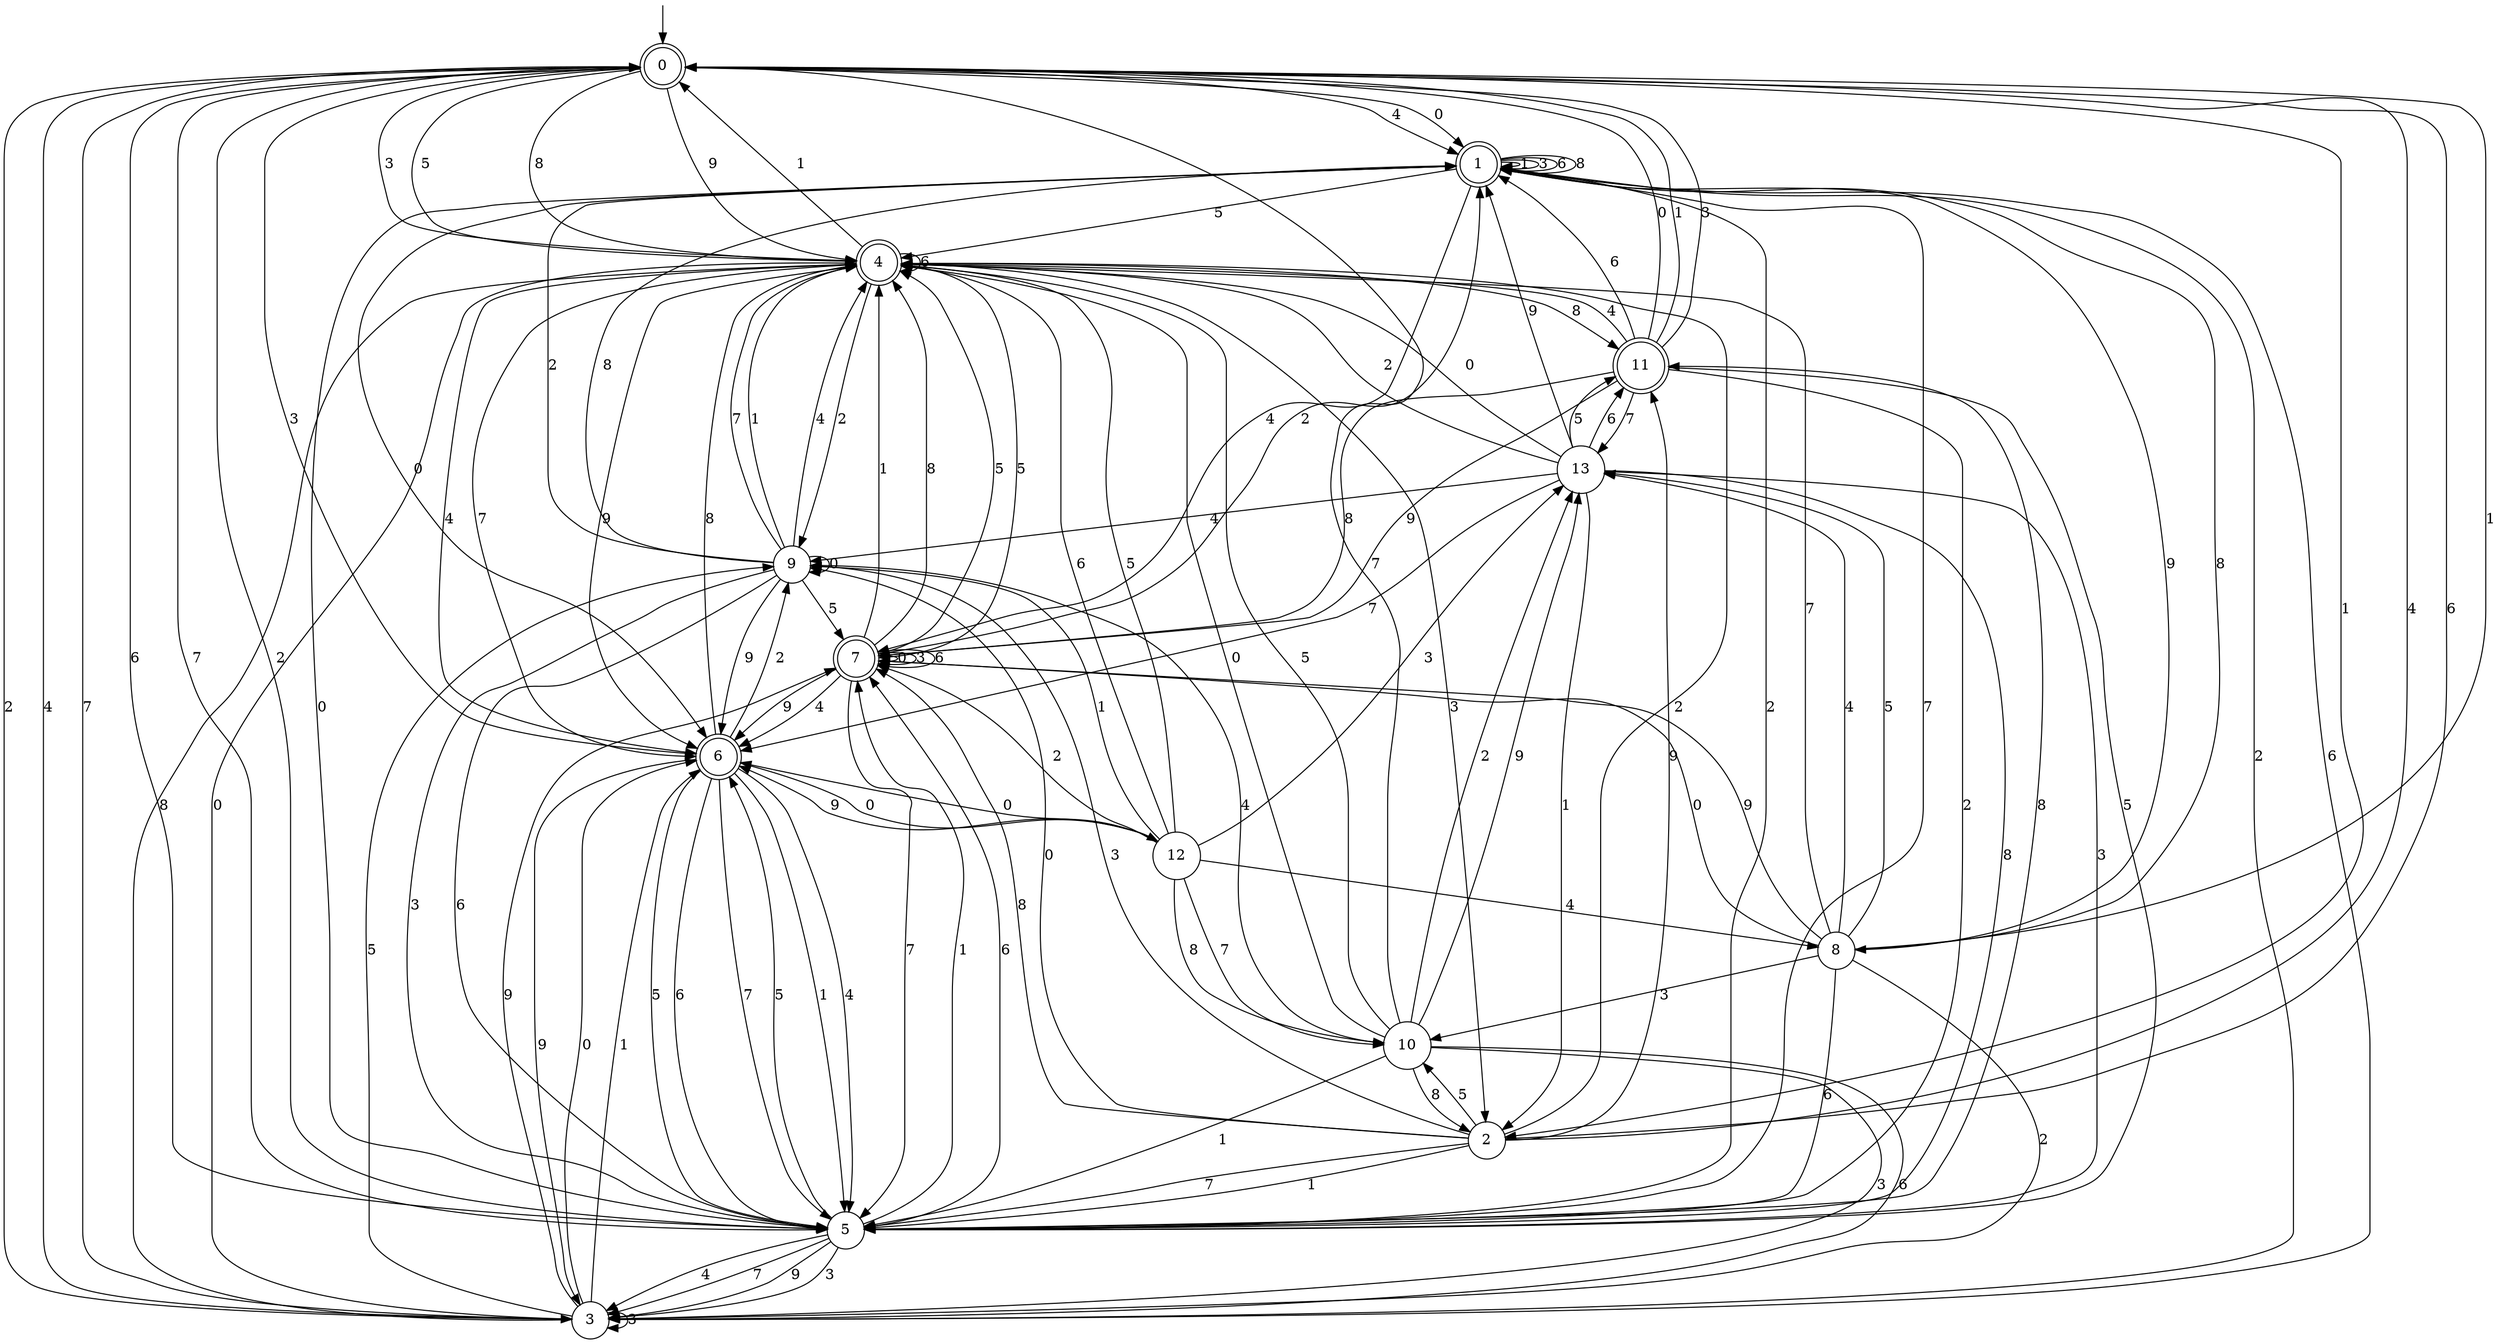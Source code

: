 digraph g {

	s0 [shape="doublecircle" label="0"];
	s1 [shape="doublecircle" label="1"];
	s2 [shape="circle" label="2"];
	s3 [shape="circle" label="3"];
	s4 [shape="doublecircle" label="4"];
	s5 [shape="circle" label="5"];
	s6 [shape="doublecircle" label="6"];
	s7 [shape="doublecircle" label="7"];
	s8 [shape="circle" label="8"];
	s9 [shape="circle" label="9"];
	s10 [shape="circle" label="10"];
	s11 [shape="doublecircle" label="11"];
	s12 [shape="circle" label="12"];
	s13 [shape="circle" label="13"];
	s0 -> s1 [label="0"];
	s0 -> s2 [label="1"];
	s0 -> s3 [label="2"];
	s0 -> s4 [label="3"];
	s0 -> s1 [label="4"];
	s0 -> s4 [label="5"];
	s0 -> s5 [label="6"];
	s0 -> s5 [label="7"];
	s0 -> s4 [label="8"];
	s0 -> s4 [label="9"];
	s1 -> s6 [label="0"];
	s1 -> s1 [label="1"];
	s1 -> s5 [label="2"];
	s1 -> s1 [label="3"];
	s1 -> s7 [label="4"];
	s1 -> s4 [label="5"];
	s1 -> s1 [label="6"];
	s1 -> s5 [label="7"];
	s1 -> s1 [label="8"];
	s1 -> s8 [label="9"];
	s2 -> s9 [label="0"];
	s2 -> s5 [label="1"];
	s2 -> s4 [label="2"];
	s2 -> s9 [label="3"];
	s2 -> s0 [label="4"];
	s2 -> s10 [label="5"];
	s2 -> s0 [label="6"];
	s2 -> s5 [label="7"];
	s2 -> s7 [label="8"];
	s2 -> s11 [label="9"];
	s3 -> s6 [label="0"];
	s3 -> s6 [label="1"];
	s3 -> s1 [label="2"];
	s3 -> s3 [label="3"];
	s3 -> s0 [label="4"];
	s3 -> s9 [label="5"];
	s3 -> s1 [label="6"];
	s3 -> s0 [label="7"];
	s3 -> s4 [label="8"];
	s3 -> s7 [label="9"];
	s4 -> s3 [label="0"];
	s4 -> s0 [label="1"];
	s4 -> s9 [label="2"];
	s4 -> s2 [label="3"];
	s4 -> s6 [label="4"];
	s4 -> s7 [label="5"];
	s4 -> s4 [label="6"];
	s4 -> s6 [label="7"];
	s4 -> s11 [label="8"];
	s4 -> s6 [label="9"];
	s5 -> s1 [label="0"];
	s5 -> s7 [label="1"];
	s5 -> s0 [label="2"];
	s5 -> s3 [label="3"];
	s5 -> s3 [label="4"];
	s5 -> s6 [label="5"];
	s5 -> s7 [label="6"];
	s5 -> s3 [label="7"];
	s5 -> s11 [label="8"];
	s5 -> s3 [label="9"];
	s6 -> s12 [label="0"];
	s6 -> s5 [label="1"];
	s6 -> s9 [label="2"];
	s6 -> s0 [label="3"];
	s6 -> s5 [label="4"];
	s6 -> s5 [label="5"];
	s6 -> s5 [label="6"];
	s6 -> s5 [label="7"];
	s6 -> s4 [label="8"];
	s6 -> s3 [label="9"];
	s7 -> s7 [label="0"];
	s7 -> s4 [label="1"];
	s7 -> s1 [label="2"];
	s7 -> s7 [label="3"];
	s7 -> s6 [label="4"];
	s7 -> s4 [label="5"];
	s7 -> s7 [label="6"];
	s7 -> s5 [label="7"];
	s7 -> s4 [label="8"];
	s7 -> s6 [label="9"];
	s8 -> s7 [label="0"];
	s8 -> s0 [label="1"];
	s8 -> s3 [label="2"];
	s8 -> s10 [label="3"];
	s8 -> s13 [label="4"];
	s8 -> s13 [label="5"];
	s8 -> s5 [label="6"];
	s8 -> s4 [label="7"];
	s8 -> s1 [label="8"];
	s8 -> s7 [label="9"];
	s9 -> s9 [label="0"];
	s9 -> s4 [label="1"];
	s9 -> s1 [label="2"];
	s9 -> s5 [label="3"];
	s9 -> s4 [label="4"];
	s9 -> s7 [label="5"];
	s9 -> s5 [label="6"];
	s9 -> s4 [label="7"];
	s9 -> s1 [label="8"];
	s9 -> s6 [label="9"];
	s10 -> s4 [label="0"];
	s10 -> s5 [label="1"];
	s10 -> s13 [label="2"];
	s10 -> s3 [label="3"];
	s10 -> s9 [label="4"];
	s10 -> s4 [label="5"];
	s10 -> s3 [label="6"];
	s10 -> s0 [label="7"];
	s10 -> s2 [label="8"];
	s10 -> s13 [label="9"];
	s11 -> s0 [label="0"];
	s11 -> s0 [label="1"];
	s11 -> s5 [label="2"];
	s11 -> s0 [label="3"];
	s11 -> s4 [label="4"];
	s11 -> s5 [label="5"];
	s11 -> s1 [label="6"];
	s11 -> s13 [label="7"];
	s11 -> s7 [label="8"];
	s11 -> s7 [label="9"];
	s12 -> s6 [label="0"];
	s12 -> s9 [label="1"];
	s12 -> s7 [label="2"];
	s12 -> s13 [label="3"];
	s12 -> s8 [label="4"];
	s12 -> s4 [label="5"];
	s12 -> s4 [label="6"];
	s12 -> s10 [label="7"];
	s12 -> s10 [label="8"];
	s12 -> s6 [label="9"];
	s13 -> s4 [label="0"];
	s13 -> s2 [label="1"];
	s13 -> s4 [label="2"];
	s13 -> s5 [label="3"];
	s13 -> s9 [label="4"];
	s13 -> s11 [label="5"];
	s13 -> s11 [label="6"];
	s13 -> s6 [label="7"];
	s13 -> s5 [label="8"];
	s13 -> s1 [label="9"];

__start0 [label="" shape="none" width="0" height="0"];
__start0 -> s0;

}
